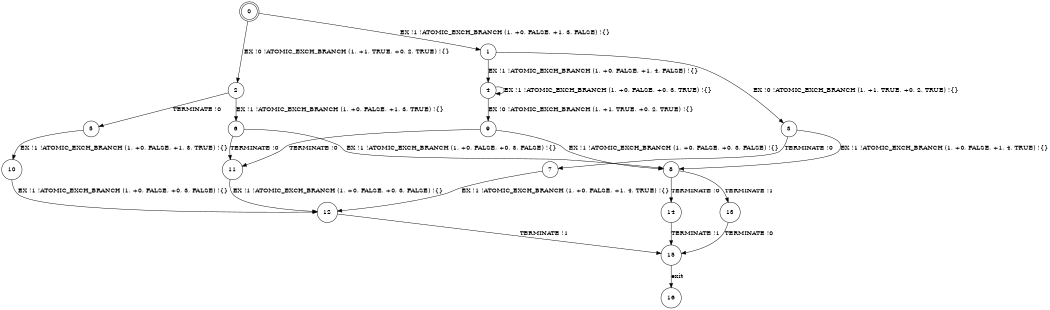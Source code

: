 digraph BCG {
size = "7, 10.5";
center = TRUE;
node [shape = circle];
0 [peripheries = 2];
0 -> 1 [label = "EX !1 !ATOMIC_EXCH_BRANCH (1, +0, FALSE, +1, 3, FALSE) !{}"];
0 -> 2 [label = "EX !0 !ATOMIC_EXCH_BRANCH (1, +1, TRUE, +0, 2, TRUE) !{}"];
1 -> 3 [label = "EX !0 !ATOMIC_EXCH_BRANCH (1, +1, TRUE, +0, 2, TRUE) !{}"];
1 -> 4 [label = "EX !1 !ATOMIC_EXCH_BRANCH (1, +0, FALSE, +1, 4, FALSE) !{}"];
2 -> 5 [label = "TERMINATE !0"];
2 -> 6 [label = "EX !1 !ATOMIC_EXCH_BRANCH (1, +0, FALSE, +1, 3, TRUE) !{}"];
3 -> 7 [label = "TERMINATE !0"];
3 -> 8 [label = "EX !1 !ATOMIC_EXCH_BRANCH (1, +0, FALSE, +1, 4, TRUE) !{}"];
4 -> 9 [label = "EX !0 !ATOMIC_EXCH_BRANCH (1, +1, TRUE, +0, 2, TRUE) !{}"];
4 -> 4 [label = "EX !1 !ATOMIC_EXCH_BRANCH (1, +0, FALSE, +0, 3, TRUE) !{}"];
5 -> 10 [label = "EX !1 !ATOMIC_EXCH_BRANCH (1, +0, FALSE, +1, 3, TRUE) !{}"];
6 -> 11 [label = "TERMINATE !0"];
6 -> 8 [label = "EX !1 !ATOMIC_EXCH_BRANCH (1, +0, FALSE, +0, 3, FALSE) !{}"];
7 -> 12 [label = "EX !1 !ATOMIC_EXCH_BRANCH (1, +0, FALSE, +1, 4, TRUE) !{}"];
8 -> 13 [label = "TERMINATE !1"];
8 -> 14 [label = "TERMINATE !0"];
9 -> 11 [label = "TERMINATE !0"];
9 -> 8 [label = "EX !1 !ATOMIC_EXCH_BRANCH (1, +0, FALSE, +0, 3, FALSE) !{}"];
10 -> 12 [label = "EX !1 !ATOMIC_EXCH_BRANCH (1, +0, FALSE, +0, 3, FALSE) !{}"];
11 -> 12 [label = "EX !1 !ATOMIC_EXCH_BRANCH (1, +0, FALSE, +0, 3, FALSE) !{}"];
12 -> 15 [label = "TERMINATE !1"];
13 -> 15 [label = "TERMINATE !0"];
14 -> 15 [label = "TERMINATE !1"];
15 -> 16 [label = "exit"];
}
